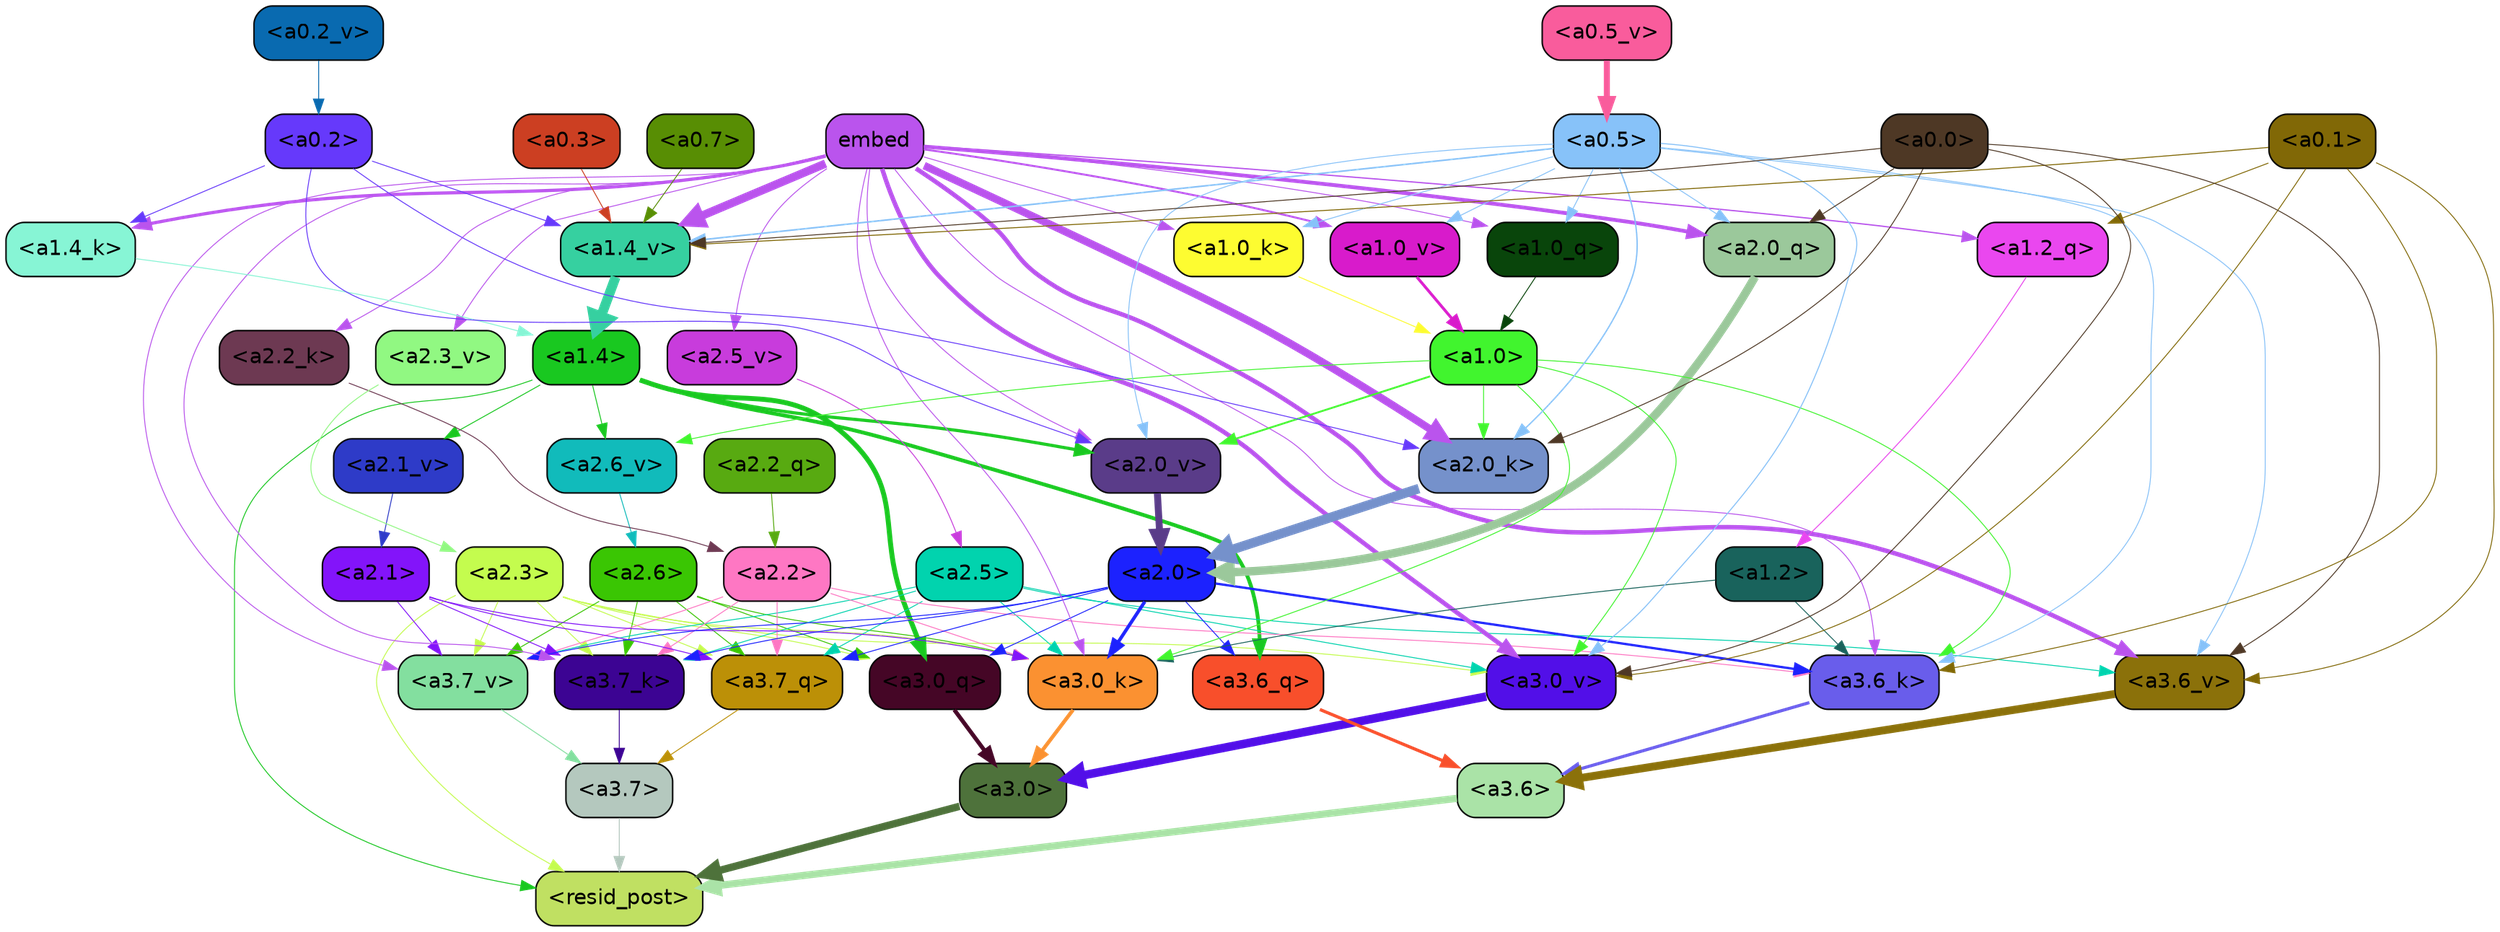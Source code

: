 strict digraph "" {
	graph [bgcolor=transparent,
		layout=dot,
		overlap=false,
		splines=true
	];
	"<a3.7>"	[color=black,
		fillcolor="#b4c8be",
		fontname=Helvetica,
		shape=box,
		style="filled, rounded"];
	"<resid_post>"	[color=black,
		fillcolor="#c0e062",
		fontname=Helvetica,
		shape=box,
		style="filled, rounded"];
	"<a3.7>" -> "<resid_post>"	[color="#b4c8be",
		penwidth=0.6];
	"<a3.6>"	[color=black,
		fillcolor="#aae3a7",
		fontname=Helvetica,
		shape=box,
		style="filled, rounded"];
	"<a3.6>" -> "<resid_post>"	[color="#aae3a7",
		penwidth=4.753257989883423];
	"<a3.0>"	[color=black,
		fillcolor="#4e723b",
		fontname=Helvetica,
		shape=box,
		style="filled, rounded"];
	"<a3.0>" -> "<resid_post>"	[color="#4e723b",
		penwidth=4.90053927898407];
	"<a2.3>"	[color=black,
		fillcolor="#c4fc4e",
		fontname=Helvetica,
		shape=box,
		style="filled, rounded"];
	"<a2.3>" -> "<resid_post>"	[color="#c4fc4e",
		penwidth=0.6];
	"<a3.7_q>"	[color=black,
		fillcolor="#bc9007",
		fontname=Helvetica,
		shape=box,
		style="filled, rounded"];
	"<a2.3>" -> "<a3.7_q>"	[color="#c4fc4e",
		penwidth=0.6];
	"<a3.0_q>"	[color=black,
		fillcolor="#450626",
		fontname=Helvetica,
		shape=box,
		style="filled, rounded"];
	"<a2.3>" -> "<a3.0_q>"	[color="#c4fc4e",
		penwidth=0.6];
	"<a3.7_k>"	[color=black,
		fillcolor="#3c0493",
		fontname=Helvetica,
		shape=box,
		style="filled, rounded"];
	"<a2.3>" -> "<a3.7_k>"	[color="#c4fc4e",
		penwidth=0.6];
	"<a3.0_k>"	[color=black,
		fillcolor="#fb9131",
		fontname=Helvetica,
		shape=box,
		style="filled, rounded"];
	"<a2.3>" -> "<a3.0_k>"	[color="#c4fc4e",
		penwidth=0.6];
	"<a3.7_v>"	[color=black,
		fillcolor="#83df9f",
		fontname=Helvetica,
		shape=box,
		style="filled, rounded"];
	"<a2.3>" -> "<a3.7_v>"	[color="#c4fc4e",
		penwidth=0.6];
	"<a3.0_v>"	[color=black,
		fillcolor="#520fe8",
		fontname=Helvetica,
		shape=box,
		style="filled, rounded"];
	"<a2.3>" -> "<a3.0_v>"	[color="#c4fc4e",
		penwidth=0.6];
	"<a1.4>"	[color=black,
		fillcolor="#19c820",
		fontname=Helvetica,
		shape=box,
		style="filled, rounded"];
	"<a1.4>" -> "<resid_post>"	[color="#19c820",
		penwidth=0.6];
	"<a3.6_q>"	[color=black,
		fillcolor="#f84f2b",
		fontname=Helvetica,
		shape=box,
		style="filled, rounded"];
	"<a1.4>" -> "<a3.6_q>"	[color="#19c820",
		penwidth=2.5149343013763428];
	"<a1.4>" -> "<a3.0_q>"	[color="#19c820",
		penwidth=3.2760138511657715];
	"<a2.6_v>"	[color=black,
		fillcolor="#11bbbb",
		fontname=Helvetica,
		shape=box,
		style="filled, rounded"];
	"<a1.4>" -> "<a2.6_v>"	[color="#19c820",
		penwidth=0.6];
	"<a2.1_v>"	[color=black,
		fillcolor="#2e3bc8",
		fontname=Helvetica,
		shape=box,
		style="filled, rounded"];
	"<a1.4>" -> "<a2.1_v>"	[color="#19c820",
		penwidth=0.6];
	"<a2.0_v>"	[color=black,
		fillcolor="#5a3c89",
		fontname=Helvetica,
		shape=box,
		style="filled, rounded"];
	"<a1.4>" -> "<a2.0_v>"	[color="#19c820",
		penwidth=2.0870713144540787];
	"<a3.7_q>" -> "<a3.7>"	[color="#bc9007",
		penwidth=0.6];
	"<a3.6_q>" -> "<a3.6>"	[color="#f84f2b",
		penwidth=2.091020345687866];
	"<a3.0_q>" -> "<a3.0>"	[color="#450626",
		penwidth=2.7421876192092896];
	"<a3.7_k>" -> "<a3.7>"	[color="#3c0493",
		penwidth=0.6];
	"<a3.6_k>"	[color=black,
		fillcolor="#695deb",
		fontname=Helvetica,
		shape=box,
		style="filled, rounded"];
	"<a3.6_k>" -> "<a3.6>"	[color="#695deb",
		penwidth=2.048597991466522];
	"<a3.0_k>" -> "<a3.0>"	[color="#fb9131",
		penwidth=2.476402521133423];
	"<a3.7_v>" -> "<a3.7>"	[color="#83df9f",
		penwidth=0.6];
	"<a3.6_v>"	[color=black,
		fillcolor="#8b710a",
		fontname=Helvetica,
		shape=box,
		style="filled, rounded"];
	"<a3.6_v>" -> "<a3.6>"	[color="#8b710a",
		penwidth=5.2550448179244995];
	"<a3.0_v>" -> "<a3.0>"	[color="#520fe8",
		penwidth=5.652270674705505];
	"<a2.6>"	[color=black,
		fillcolor="#3ac603",
		fontname=Helvetica,
		shape=box,
		style="filled, rounded"];
	"<a2.6>" -> "<a3.7_q>"	[color="#3ac603",
		penwidth=0.6];
	"<a2.6>" -> "<a3.0_q>"	[color="#3ac603",
		penwidth=0.6];
	"<a2.6>" -> "<a3.7_k>"	[color="#3ac603",
		penwidth=0.6];
	"<a2.6>" -> "<a3.0_k>"	[color="#3ac603",
		penwidth=0.6];
	"<a2.6>" -> "<a3.7_v>"	[color="#3ac603",
		penwidth=0.6];
	"<a2.5>"	[color=black,
		fillcolor="#01d3ae",
		fontname=Helvetica,
		shape=box,
		style="filled, rounded"];
	"<a2.5>" -> "<a3.7_q>"	[color="#01d3ae",
		penwidth=0.6];
	"<a2.5>" -> "<a3.7_k>"	[color="#01d3ae",
		penwidth=0.6];
	"<a2.5>" -> "<a3.0_k>"	[color="#01d3ae",
		penwidth=0.6];
	"<a2.5>" -> "<a3.7_v>"	[color="#01d3ae",
		penwidth=0.6];
	"<a2.5>" -> "<a3.6_v>"	[color="#01d3ae",
		penwidth=0.6];
	"<a2.5>" -> "<a3.0_v>"	[color="#01d3ae",
		penwidth=0.6];
	"<a2.2>"	[color=black,
		fillcolor="#fe77c3",
		fontname=Helvetica,
		shape=box,
		style="filled, rounded"];
	"<a2.2>" -> "<a3.7_q>"	[color="#fe77c3",
		penwidth=0.6];
	"<a2.2>" -> "<a3.7_k>"	[color="#fe77c3",
		penwidth=0.6];
	"<a2.2>" -> "<a3.6_k>"	[color="#fe77c3",
		penwidth=0.6];
	"<a2.2>" -> "<a3.0_k>"	[color="#fe77c3",
		penwidth=0.6];
	"<a2.2>" -> "<a3.7_v>"	[color="#fe77c3",
		penwidth=0.6];
	"<a2.1>"	[color=black,
		fillcolor="#8314fa",
		fontname=Helvetica,
		shape=box,
		style="filled, rounded"];
	"<a2.1>" -> "<a3.7_q>"	[color="#8314fa",
		penwidth=0.6];
	"<a2.1>" -> "<a3.7_k>"	[color="#8314fa",
		penwidth=0.6];
	"<a2.1>" -> "<a3.0_k>"	[color="#8314fa",
		penwidth=0.6];
	"<a2.1>" -> "<a3.7_v>"	[color="#8314fa",
		penwidth=0.6];
	"<a2.0>"	[color=black,
		fillcolor="#1c22fe",
		fontname=Helvetica,
		shape=box,
		style="filled, rounded"];
	"<a2.0>" -> "<a3.7_q>"	[color="#1c22fe",
		penwidth=0.6];
	"<a2.0>" -> "<a3.6_q>"	[color="#1c22fe",
		penwidth=0.6];
	"<a2.0>" -> "<a3.0_q>"	[color="#1c22fe",
		penwidth=0.6];
	"<a2.0>" -> "<a3.7_k>"	[color="#1c22fe",
		penwidth=0.6];
	"<a2.0>" -> "<a3.6_k>"	[color="#1c22fe",
		penwidth=1.5290023684501648];
	"<a2.0>" -> "<a3.0_k>"	[color="#1c22fe",
		penwidth=2.2635570764541626];
	"<a2.0>" -> "<a3.7_v>"	[color="#1c22fe",
		penwidth=0.6];
	embed	[color=black,
		fillcolor="#ba54ed",
		fontname=Helvetica,
		shape=box,
		style="filled, rounded"];
	embed -> "<a3.7_k>"	[color="#ba54ed",
		penwidth=0.6];
	embed -> "<a3.6_k>"	[color="#ba54ed",
		penwidth=0.6];
	embed -> "<a3.0_k>"	[color="#ba54ed",
		penwidth=0.6];
	embed -> "<a3.7_v>"	[color="#ba54ed",
		penwidth=0.6];
	embed -> "<a3.6_v>"	[color="#ba54ed",
		penwidth=2.9556376338005066];
	embed -> "<a3.0_v>"	[color="#ba54ed",
		penwidth=2.972973108291626];
	"<a2.0_q>"	[color=black,
		fillcolor="#9bc89b",
		fontname=Helvetica,
		shape=box,
		style="filled, rounded"];
	embed -> "<a2.0_q>"	[color="#ba54ed",
		penwidth=2.522909115999937];
	"<a2.2_k>"	[color=black,
		fillcolor="#6d3952",
		fontname=Helvetica,
		shape=box,
		style="filled, rounded"];
	embed -> "<a2.2_k>"	[color="#ba54ed",
		penwidth=0.6];
	"<a2.0_k>"	[color=black,
		fillcolor="#7591cb",
		fontname=Helvetica,
		shape=box,
		style="filled, rounded"];
	embed -> "<a2.0_k>"	[color="#ba54ed",
		penwidth=5.094568967819214];
	"<a2.5_v>"	[color=black,
		fillcolor="#c83cdc",
		fontname=Helvetica,
		shape=box,
		style="filled, rounded"];
	embed -> "<a2.5_v>"	[color="#ba54ed",
		penwidth=0.6];
	"<a2.3_v>"	[color=black,
		fillcolor="#91f882",
		fontname=Helvetica,
		shape=box,
		style="filled, rounded"];
	embed -> "<a2.3_v>"	[color="#ba54ed",
		penwidth=0.6];
	embed -> "<a2.0_v>"	[color="#ba54ed",
		penwidth=0.6];
	"<a1.2_q>"	[color=black,
		fillcolor="#ea47ef",
		fontname=Helvetica,
		shape=box,
		style="filled, rounded"];
	embed -> "<a1.2_q>"	[color="#ba54ed",
		penwidth=0.8520002365112305];
	"<a1.0_q>"	[color=black,
		fillcolor="#09450b",
		fontname=Helvetica,
		shape=box,
		style="filled, rounded"];
	embed -> "<a1.0_q>"	[color="#ba54ed",
		penwidth=0.6];
	"<a1.4_k>"	[color=black,
		fillcolor="#87f5d5",
		fontname=Helvetica,
		shape=box,
		style="filled, rounded"];
	embed -> "<a1.4_k>"	[color="#ba54ed",
		penwidth=2.115079402923584];
	"<a1.0_k>"	[color=black,
		fillcolor="#fdfc31",
		fontname=Helvetica,
		shape=box,
		style="filled, rounded"];
	embed -> "<a1.0_k>"	[color="#ba54ed",
		penwidth=0.6];
	"<a1.4_v>"	[color=black,
		fillcolor="#36d0a0",
		fontname=Helvetica,
		shape=box,
		style="filled, rounded"];
	embed -> "<a1.4_v>"	[color="#ba54ed",
		penwidth=5.504090070724487];
	"<a1.0_v>"	[color=black,
		fillcolor="#d81bcb",
		fontname=Helvetica,
		shape=box,
		style="filled, rounded"];
	embed -> "<a1.0_v>"	[color="#ba54ed",
		penwidth=1.2935692071914673];
	"<a1.2>"	[color=black,
		fillcolor="#19635c",
		fontname=Helvetica,
		shape=box,
		style="filled, rounded"];
	"<a1.2>" -> "<a3.6_k>"	[color="#19635c",
		penwidth=0.6];
	"<a1.2>" -> "<a3.0_k>"	[color="#19635c",
		penwidth=0.6];
	"<a1.0>"	[color=black,
		fillcolor="#41f52e",
		fontname=Helvetica,
		shape=box,
		style="filled, rounded"];
	"<a1.0>" -> "<a3.6_k>"	[color="#41f52e",
		penwidth=0.6];
	"<a1.0>" -> "<a3.0_k>"	[color="#41f52e",
		penwidth=0.6];
	"<a1.0>" -> "<a3.0_v>"	[color="#41f52e",
		penwidth=0.6];
	"<a1.0>" -> "<a2.0_k>"	[color="#41f52e",
		penwidth=0.6];
	"<a1.0>" -> "<a2.6_v>"	[color="#41f52e",
		penwidth=0.6];
	"<a1.0>" -> "<a2.0_v>"	[color="#41f52e",
		penwidth=1.2152502536773682];
	"<a0.5>"	[color=black,
		fillcolor="#87c2f9",
		fontname=Helvetica,
		shape=box,
		style="filled, rounded"];
	"<a0.5>" -> "<a3.6_k>"	[color="#87c2f9",
		penwidth=0.6];
	"<a0.5>" -> "<a3.6_v>"	[color="#87c2f9",
		penwidth=0.6];
	"<a0.5>" -> "<a3.0_v>"	[color="#87c2f9",
		penwidth=0.6790935099124908];
	"<a0.5>" -> "<a2.0_q>"	[color="#87c2f9",
		penwidth=0.6];
	"<a0.5>" -> "<a2.0_k>"	[color="#87c2f9",
		penwidth=0.8835153579711914];
	"<a0.5>" -> "<a2.0_v>"	[color="#87c2f9",
		penwidth=0.6];
	"<a0.5>" -> "<a1.0_q>"	[color="#87c2f9",
		penwidth=0.6];
	"<a0.5>" -> "<a1.0_k>"	[color="#87c2f9",
		penwidth=0.6];
	"<a0.5>" -> "<a1.4_v>"	[color="#87c2f9",
		penwidth=1.022335171699524];
	"<a0.5>" -> "<a1.0_v>"	[color="#87c2f9",
		penwidth=0.6];
	"<a0.1>"	[color=black,
		fillcolor="#816806",
		fontname=Helvetica,
		shape=box,
		style="filled, rounded"];
	"<a0.1>" -> "<a3.6_k>"	[color="#816806",
		penwidth=0.6];
	"<a0.1>" -> "<a3.6_v>"	[color="#816806",
		penwidth=0.6];
	"<a0.1>" -> "<a3.0_v>"	[color="#816806",
		penwidth=0.6];
	"<a0.1>" -> "<a1.2_q>"	[color="#816806",
		penwidth=0.6];
	"<a0.1>" -> "<a1.4_v>"	[color="#816806",
		penwidth=0.6438122987747192];
	"<a0.0>"	[color=black,
		fillcolor="#4e3825",
		fontname=Helvetica,
		shape=box,
		style="filled, rounded"];
	"<a0.0>" -> "<a3.6_v>"	[color="#4e3825",
		penwidth=0.6];
	"<a0.0>" -> "<a3.0_v>"	[color="#4e3825",
		penwidth=0.6];
	"<a0.0>" -> "<a2.0_q>"	[color="#4e3825",
		penwidth=0.6];
	"<a0.0>" -> "<a2.0_k>"	[color="#4e3825",
		penwidth=0.6];
	"<a0.0>" -> "<a1.4_v>"	[color="#4e3825",
		penwidth=0.6];
	"<a2.2_q>"	[color=black,
		fillcolor="#58aa11",
		fontname=Helvetica,
		shape=box,
		style="filled, rounded"];
	"<a2.2_q>" -> "<a2.2>"	[color="#58aa11",
		penwidth=0.6];
	"<a2.0_q>" -> "<a2.0>"	[color="#9bc89b",
		penwidth=5.557696580886841];
	"<a2.2_k>" -> "<a2.2>"	[color="#6d3952",
		penwidth=0.6];
	"<a2.0_k>" -> "<a2.0>"	[color="#7591cb",
		penwidth=6.320472955703735];
	"<a2.6_v>" -> "<a2.6>"	[color="#11bbbb",
		penwidth=0.6];
	"<a2.5_v>" -> "<a2.5>"	[color="#c83cdc",
		penwidth=0.6];
	"<a2.3_v>" -> "<a2.3>"	[color="#91f882",
		penwidth=0.6];
	"<a2.1_v>" -> "<a2.1>"	[color="#2e3bc8",
		penwidth=0.6];
	"<a2.0_v>" -> "<a2.0>"	[color="#5a3c89",
		penwidth=4.611755967140198];
	"<a0.2>"	[color=black,
		fillcolor="#6639fb",
		fontname=Helvetica,
		shape=box,
		style="filled, rounded"];
	"<a0.2>" -> "<a2.0_k>"	[color="#6639fb",
		penwidth=0.6];
	"<a0.2>" -> "<a2.0_v>"	[color="#6639fb",
		penwidth=0.6];
	"<a0.2>" -> "<a1.4_k>"	[color="#6639fb",
		penwidth=0.6];
	"<a0.2>" -> "<a1.4_v>"	[color="#6639fb",
		penwidth=0.6];
	"<a1.2_q>" -> "<a1.2>"	[color="#ea47ef",
		penwidth=0.6145738363265991];
	"<a1.0_q>" -> "<a1.0>"	[color="#09450b",
		penwidth=0.6];
	"<a1.4_k>" -> "<a1.4>"	[color="#87f5d5",
		penwidth=0.6];
	"<a1.0_k>" -> "<a1.0>"	[color="#fdfc31",
		penwidth=0.6];
	"<a1.4_v>" -> "<a1.4>"	[color="#36d0a0",
		penwidth=6.5241758823394775];
	"<a1.0_v>" -> "<a1.0>"	[color="#d81bcb",
		penwidth=1.8809151649475098];
	"<a0.7>"	[color=black,
		fillcolor="#588e04",
		fontname=Helvetica,
		shape=box,
		style="filled, rounded"];
	"<a0.7>" -> "<a1.4_v>"	[color="#588e04",
		penwidth=0.6];
	"<a0.3>"	[color=black,
		fillcolor="#cc3f22",
		fontname=Helvetica,
		shape=box,
		style="filled, rounded"];
	"<a0.3>" -> "<a1.4_v>"	[color="#cc3f22",
		penwidth=0.6];
	"<a0.5_v>"	[color=black,
		fillcolor="#f95c9c",
		fontname=Helvetica,
		shape=box,
		style="filled, rounded"];
	"<a0.5_v>" -> "<a0.5>"	[color="#f95c9c",
		penwidth=4.0173709988594055];
	"<a0.2_v>"	[color=black,
		fillcolor="#096ab0",
		fontname=Helvetica,
		shape=box,
		style="filled, rounded"];
	"<a0.2_v>" -> "<a0.2>"	[color="#096ab0",
		penwidth=0.6];
}

